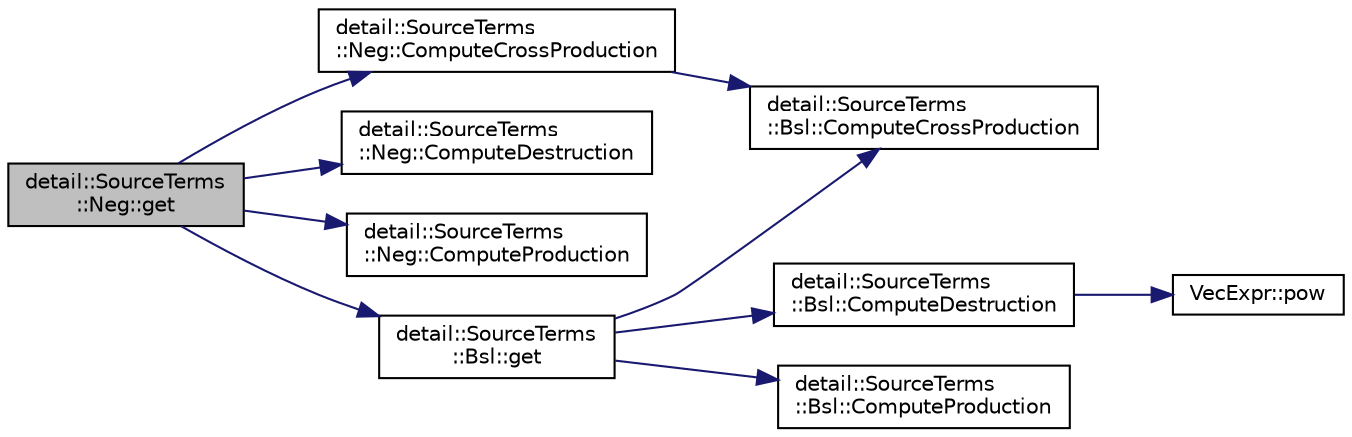 digraph "detail::SourceTerms::Neg::get"
{
 // LATEX_PDF_SIZE
  edge [fontname="Helvetica",fontsize="10",labelfontname="Helvetica",labelfontsize="10"];
  node [fontname="Helvetica",fontsize="10",shape=record];
  rankdir="LR";
  Node1 [label="detail::SourceTerms\l::Neg::get",height=0.2,width=0.4,color="black", fillcolor="grey75", style="filled", fontcolor="black",tooltip=" "];
  Node1 -> Node2 [color="midnightblue",fontsize="10",style="solid",fontname="Helvetica"];
  Node2 [label="detail::SourceTerms\l::Neg::ComputeCrossProduction",height=0.2,width=0.4,color="black", fillcolor="white", style="filled",URL="$structdetail_1_1SourceTerms_1_1Neg.html#ae73255519f64bae304b04d2c788ae6fc",tooltip=" "];
  Node2 -> Node3 [color="midnightblue",fontsize="10",style="solid",fontname="Helvetica"];
  Node3 [label="detail::SourceTerms\l::Bsl::ComputeCrossProduction",height=0.2,width=0.4,color="black", fillcolor="white", style="filled",URL="$structdetail_1_1SourceTerms_1_1Bsl.html#a76d98761a11a1f2b8fcdb8aa75ef3f10",tooltip=" "];
  Node1 -> Node4 [color="midnightblue",fontsize="10",style="solid",fontname="Helvetica"];
  Node4 [label="detail::SourceTerms\l::Neg::ComputeDestruction",height=0.2,width=0.4,color="black", fillcolor="white", style="filled",URL="$structdetail_1_1SourceTerms_1_1Neg.html#a1ac7ba7d2d0e1e9c0de25c7cbcfa393e",tooltip=" "];
  Node1 -> Node5 [color="midnightblue",fontsize="10",style="solid",fontname="Helvetica"];
  Node5 [label="detail::SourceTerms\l::Neg::ComputeProduction",height=0.2,width=0.4,color="black", fillcolor="white", style="filled",URL="$structdetail_1_1SourceTerms_1_1Neg.html#af5f062caeec25430113505da77773f32",tooltip=" "];
  Node1 -> Node6 [color="midnightblue",fontsize="10",style="solid",fontname="Helvetica"];
  Node6 [label="detail::SourceTerms\l::Bsl::get",height=0.2,width=0.4,color="black", fillcolor="white", style="filled",URL="$structdetail_1_1SourceTerms_1_1Bsl.html#ae330fffd38d7ff2c46873a03ac63841a",tooltip=" "];
  Node6 -> Node3 [color="midnightblue",fontsize="10",style="solid",fontname="Helvetica"];
  Node6 -> Node7 [color="midnightblue",fontsize="10",style="solid",fontname="Helvetica"];
  Node7 [label="detail::SourceTerms\l::Bsl::ComputeDestruction",height=0.2,width=0.4,color="black", fillcolor="white", style="filled",URL="$structdetail_1_1SourceTerms_1_1Bsl.html#a3f02b247a887aef51bd7a0736064ac77",tooltip=" "];
  Node7 -> Node8 [color="midnightblue",fontsize="10",style="solid",fontname="Helvetica"];
  Node8 [label="VecExpr::pow",height=0.2,width=0.4,color="black", fillcolor="white", style="filled",URL="$group__VecExpr.html#ga7fb255e1f2a1773d3cc6ff7bee1aadd2",tooltip=" "];
  Node6 -> Node9 [color="midnightblue",fontsize="10",style="solid",fontname="Helvetica"];
  Node9 [label="detail::SourceTerms\l::Bsl::ComputeProduction",height=0.2,width=0.4,color="black", fillcolor="white", style="filled",URL="$structdetail_1_1SourceTerms_1_1Bsl.html#a564a63ea406f0cee304eea7860b0856c",tooltip=" "];
}
